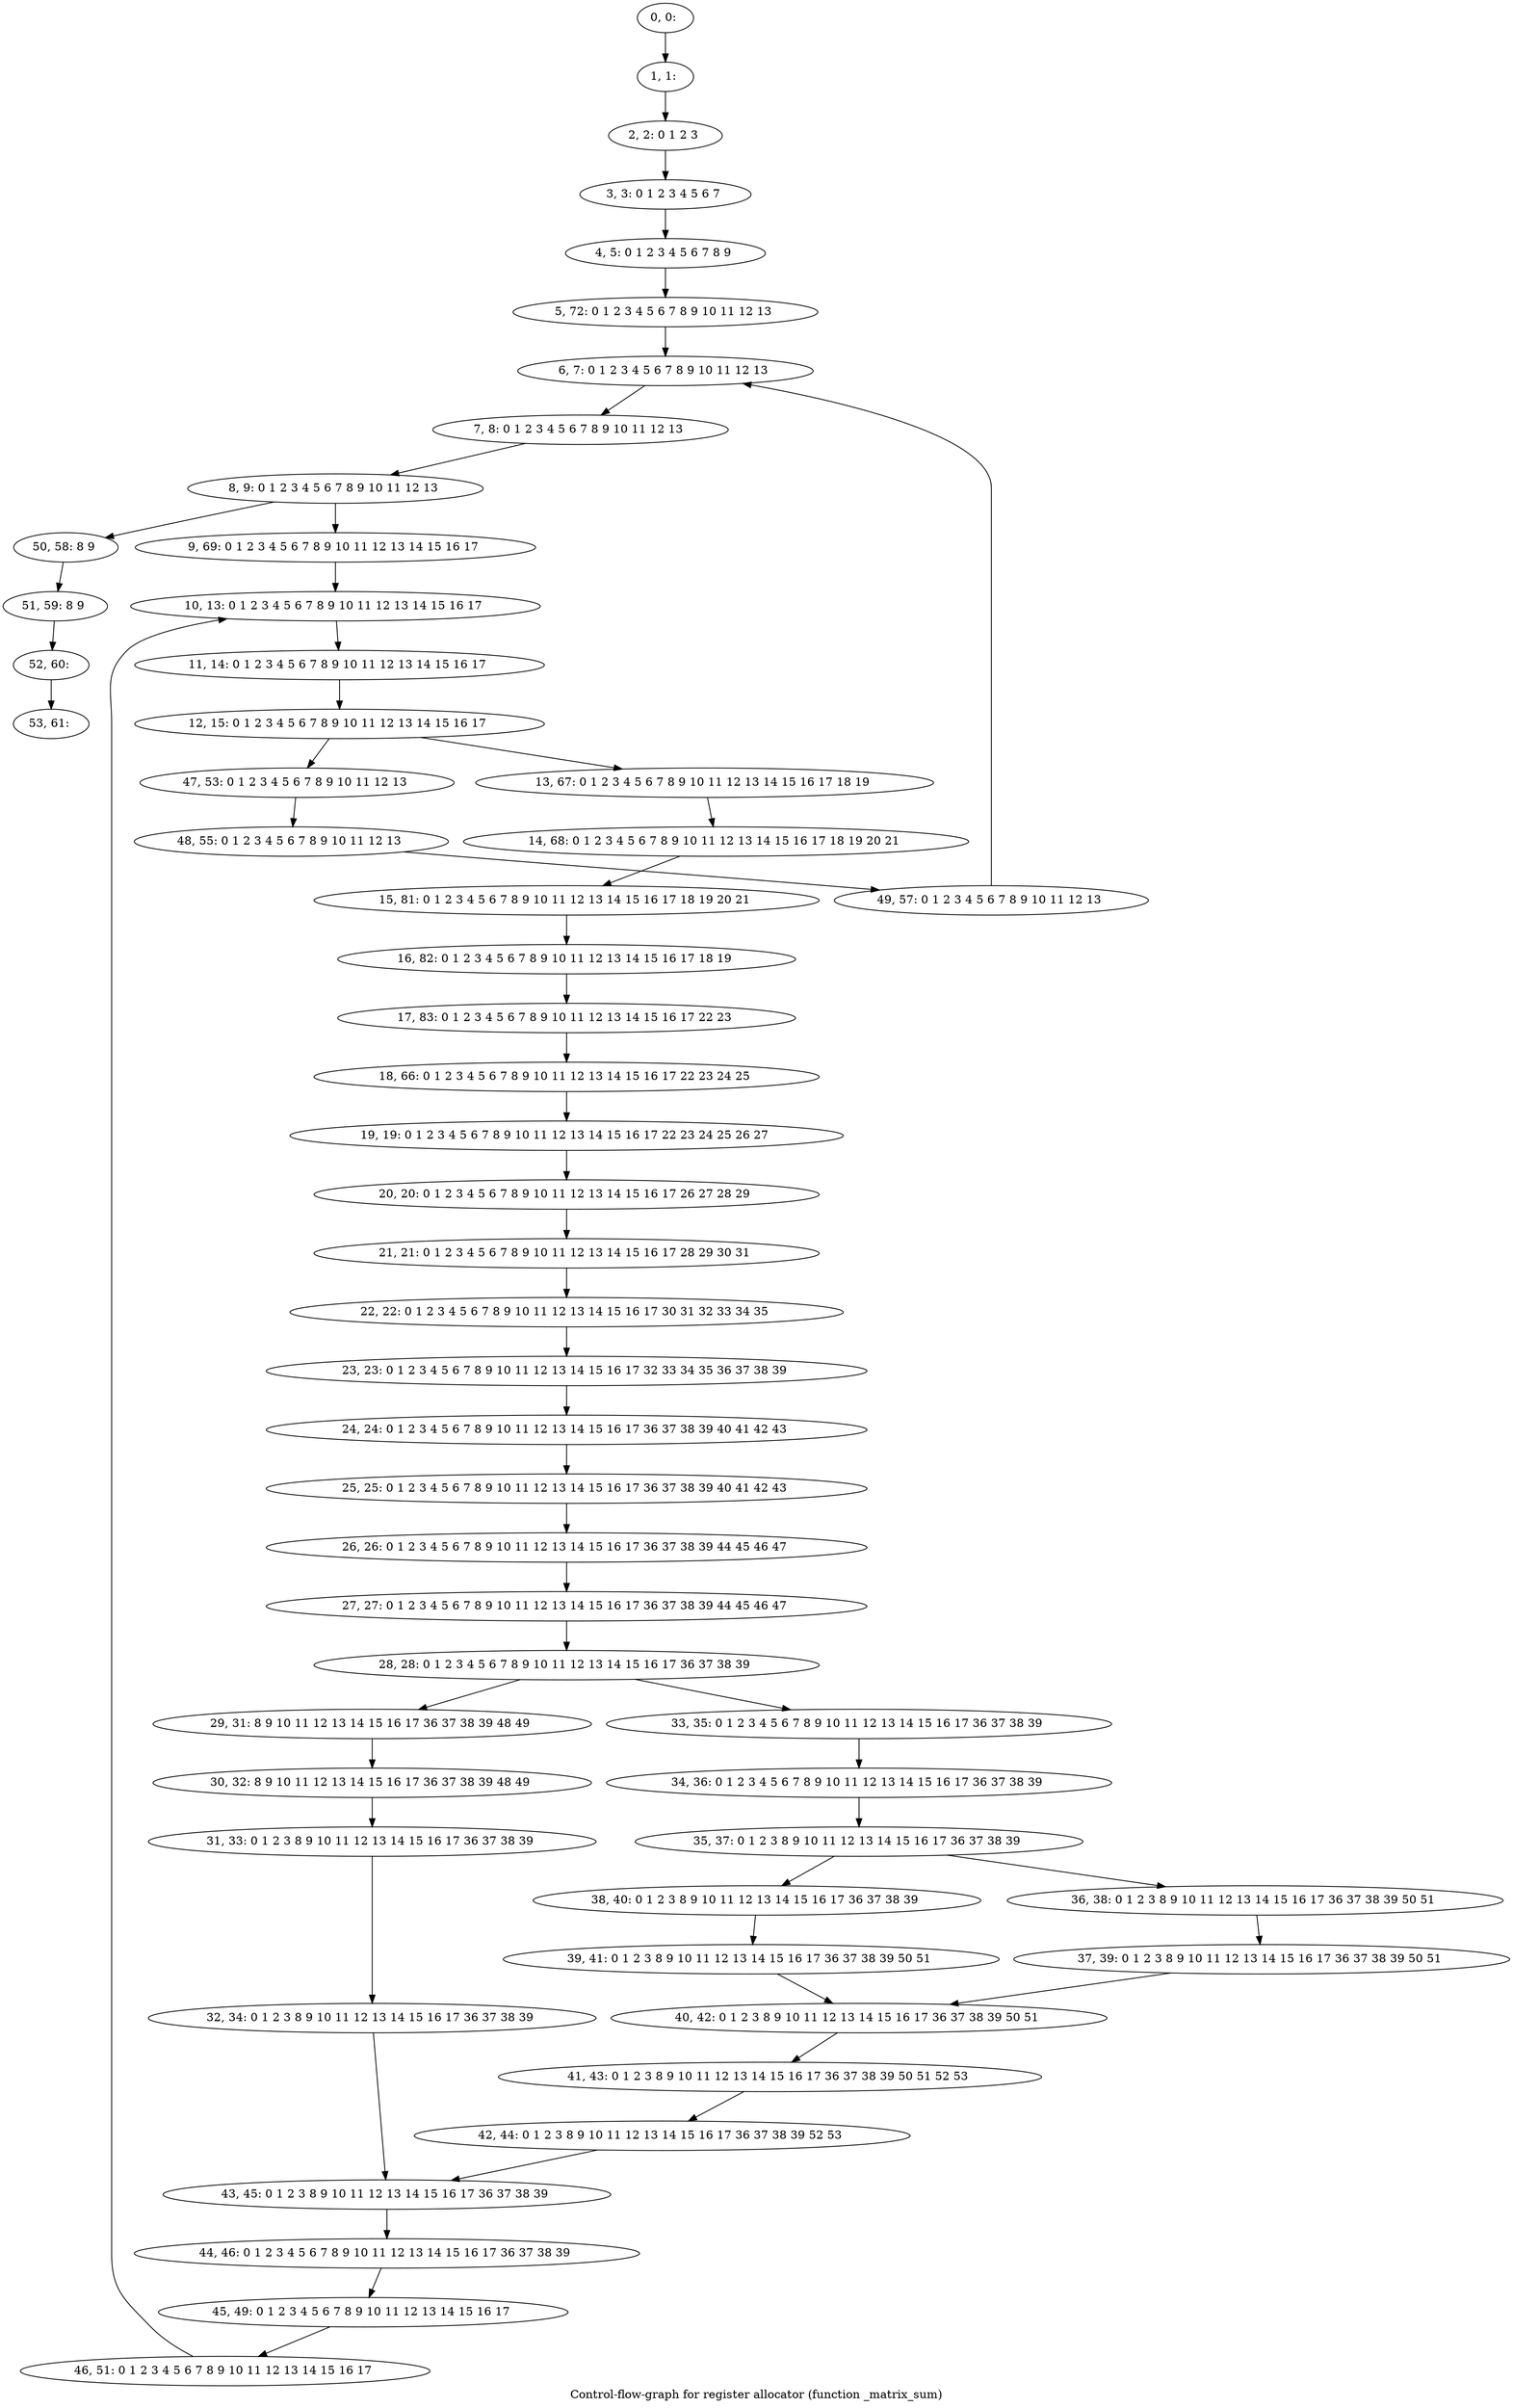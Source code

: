 digraph G {
graph [label="Control-flow-graph for register allocator (function _matrix_sum)"]
0[label="0, 0: "];
1[label="1, 1: "];
2[label="2, 2: 0 1 2 3 "];
3[label="3, 3: 0 1 2 3 4 5 6 7 "];
4[label="4, 5: 0 1 2 3 4 5 6 7 8 9 "];
5[label="5, 72: 0 1 2 3 4 5 6 7 8 9 10 11 12 13 "];
6[label="6, 7: 0 1 2 3 4 5 6 7 8 9 10 11 12 13 "];
7[label="7, 8: 0 1 2 3 4 5 6 7 8 9 10 11 12 13 "];
8[label="8, 9: 0 1 2 3 4 5 6 7 8 9 10 11 12 13 "];
9[label="9, 69: 0 1 2 3 4 5 6 7 8 9 10 11 12 13 14 15 16 17 "];
10[label="10, 13: 0 1 2 3 4 5 6 7 8 9 10 11 12 13 14 15 16 17 "];
11[label="11, 14: 0 1 2 3 4 5 6 7 8 9 10 11 12 13 14 15 16 17 "];
12[label="12, 15: 0 1 2 3 4 5 6 7 8 9 10 11 12 13 14 15 16 17 "];
13[label="13, 67: 0 1 2 3 4 5 6 7 8 9 10 11 12 13 14 15 16 17 18 19 "];
14[label="14, 68: 0 1 2 3 4 5 6 7 8 9 10 11 12 13 14 15 16 17 18 19 20 21 "];
15[label="15, 81: 0 1 2 3 4 5 6 7 8 9 10 11 12 13 14 15 16 17 18 19 20 21 "];
16[label="16, 82: 0 1 2 3 4 5 6 7 8 9 10 11 12 13 14 15 16 17 18 19 "];
17[label="17, 83: 0 1 2 3 4 5 6 7 8 9 10 11 12 13 14 15 16 17 22 23 "];
18[label="18, 66: 0 1 2 3 4 5 6 7 8 9 10 11 12 13 14 15 16 17 22 23 24 25 "];
19[label="19, 19: 0 1 2 3 4 5 6 7 8 9 10 11 12 13 14 15 16 17 22 23 24 25 26 27 "];
20[label="20, 20: 0 1 2 3 4 5 6 7 8 9 10 11 12 13 14 15 16 17 26 27 28 29 "];
21[label="21, 21: 0 1 2 3 4 5 6 7 8 9 10 11 12 13 14 15 16 17 28 29 30 31 "];
22[label="22, 22: 0 1 2 3 4 5 6 7 8 9 10 11 12 13 14 15 16 17 30 31 32 33 34 35 "];
23[label="23, 23: 0 1 2 3 4 5 6 7 8 9 10 11 12 13 14 15 16 17 32 33 34 35 36 37 38 39 "];
24[label="24, 24: 0 1 2 3 4 5 6 7 8 9 10 11 12 13 14 15 16 17 36 37 38 39 40 41 42 43 "];
25[label="25, 25: 0 1 2 3 4 5 6 7 8 9 10 11 12 13 14 15 16 17 36 37 38 39 40 41 42 43 "];
26[label="26, 26: 0 1 2 3 4 5 6 7 8 9 10 11 12 13 14 15 16 17 36 37 38 39 44 45 46 47 "];
27[label="27, 27: 0 1 2 3 4 5 6 7 8 9 10 11 12 13 14 15 16 17 36 37 38 39 44 45 46 47 "];
28[label="28, 28: 0 1 2 3 4 5 6 7 8 9 10 11 12 13 14 15 16 17 36 37 38 39 "];
29[label="29, 31: 8 9 10 11 12 13 14 15 16 17 36 37 38 39 48 49 "];
30[label="30, 32: 8 9 10 11 12 13 14 15 16 17 36 37 38 39 48 49 "];
31[label="31, 33: 0 1 2 3 8 9 10 11 12 13 14 15 16 17 36 37 38 39 "];
32[label="32, 34: 0 1 2 3 8 9 10 11 12 13 14 15 16 17 36 37 38 39 "];
33[label="33, 35: 0 1 2 3 4 5 6 7 8 9 10 11 12 13 14 15 16 17 36 37 38 39 "];
34[label="34, 36: 0 1 2 3 4 5 6 7 8 9 10 11 12 13 14 15 16 17 36 37 38 39 "];
35[label="35, 37: 0 1 2 3 8 9 10 11 12 13 14 15 16 17 36 37 38 39 "];
36[label="36, 38: 0 1 2 3 8 9 10 11 12 13 14 15 16 17 36 37 38 39 50 51 "];
37[label="37, 39: 0 1 2 3 8 9 10 11 12 13 14 15 16 17 36 37 38 39 50 51 "];
38[label="38, 40: 0 1 2 3 8 9 10 11 12 13 14 15 16 17 36 37 38 39 "];
39[label="39, 41: 0 1 2 3 8 9 10 11 12 13 14 15 16 17 36 37 38 39 50 51 "];
40[label="40, 42: 0 1 2 3 8 9 10 11 12 13 14 15 16 17 36 37 38 39 50 51 "];
41[label="41, 43: 0 1 2 3 8 9 10 11 12 13 14 15 16 17 36 37 38 39 50 51 52 53 "];
42[label="42, 44: 0 1 2 3 8 9 10 11 12 13 14 15 16 17 36 37 38 39 52 53 "];
43[label="43, 45: 0 1 2 3 8 9 10 11 12 13 14 15 16 17 36 37 38 39 "];
44[label="44, 46: 0 1 2 3 4 5 6 7 8 9 10 11 12 13 14 15 16 17 36 37 38 39 "];
45[label="45, 49: 0 1 2 3 4 5 6 7 8 9 10 11 12 13 14 15 16 17 "];
46[label="46, 51: 0 1 2 3 4 5 6 7 8 9 10 11 12 13 14 15 16 17 "];
47[label="47, 53: 0 1 2 3 4 5 6 7 8 9 10 11 12 13 "];
48[label="48, 55: 0 1 2 3 4 5 6 7 8 9 10 11 12 13 "];
49[label="49, 57: 0 1 2 3 4 5 6 7 8 9 10 11 12 13 "];
50[label="50, 58: 8 9 "];
51[label="51, 59: 8 9 "];
52[label="52, 60: "];
53[label="53, 61: "];
0->1 ;
1->2 ;
2->3 ;
3->4 ;
4->5 ;
5->6 ;
6->7 ;
7->8 ;
8->9 ;
8->50 ;
9->10 ;
10->11 ;
11->12 ;
12->13 ;
12->47 ;
13->14 ;
14->15 ;
15->16 ;
16->17 ;
17->18 ;
18->19 ;
19->20 ;
20->21 ;
21->22 ;
22->23 ;
23->24 ;
24->25 ;
25->26 ;
26->27 ;
27->28 ;
28->29 ;
28->33 ;
29->30 ;
30->31 ;
31->32 ;
32->43 ;
33->34 ;
34->35 ;
35->36 ;
35->38 ;
36->37 ;
37->40 ;
38->39 ;
39->40 ;
40->41 ;
41->42 ;
42->43 ;
43->44 ;
44->45 ;
45->46 ;
46->10 ;
47->48 ;
48->49 ;
49->6 ;
50->51 ;
51->52 ;
52->53 ;
}
